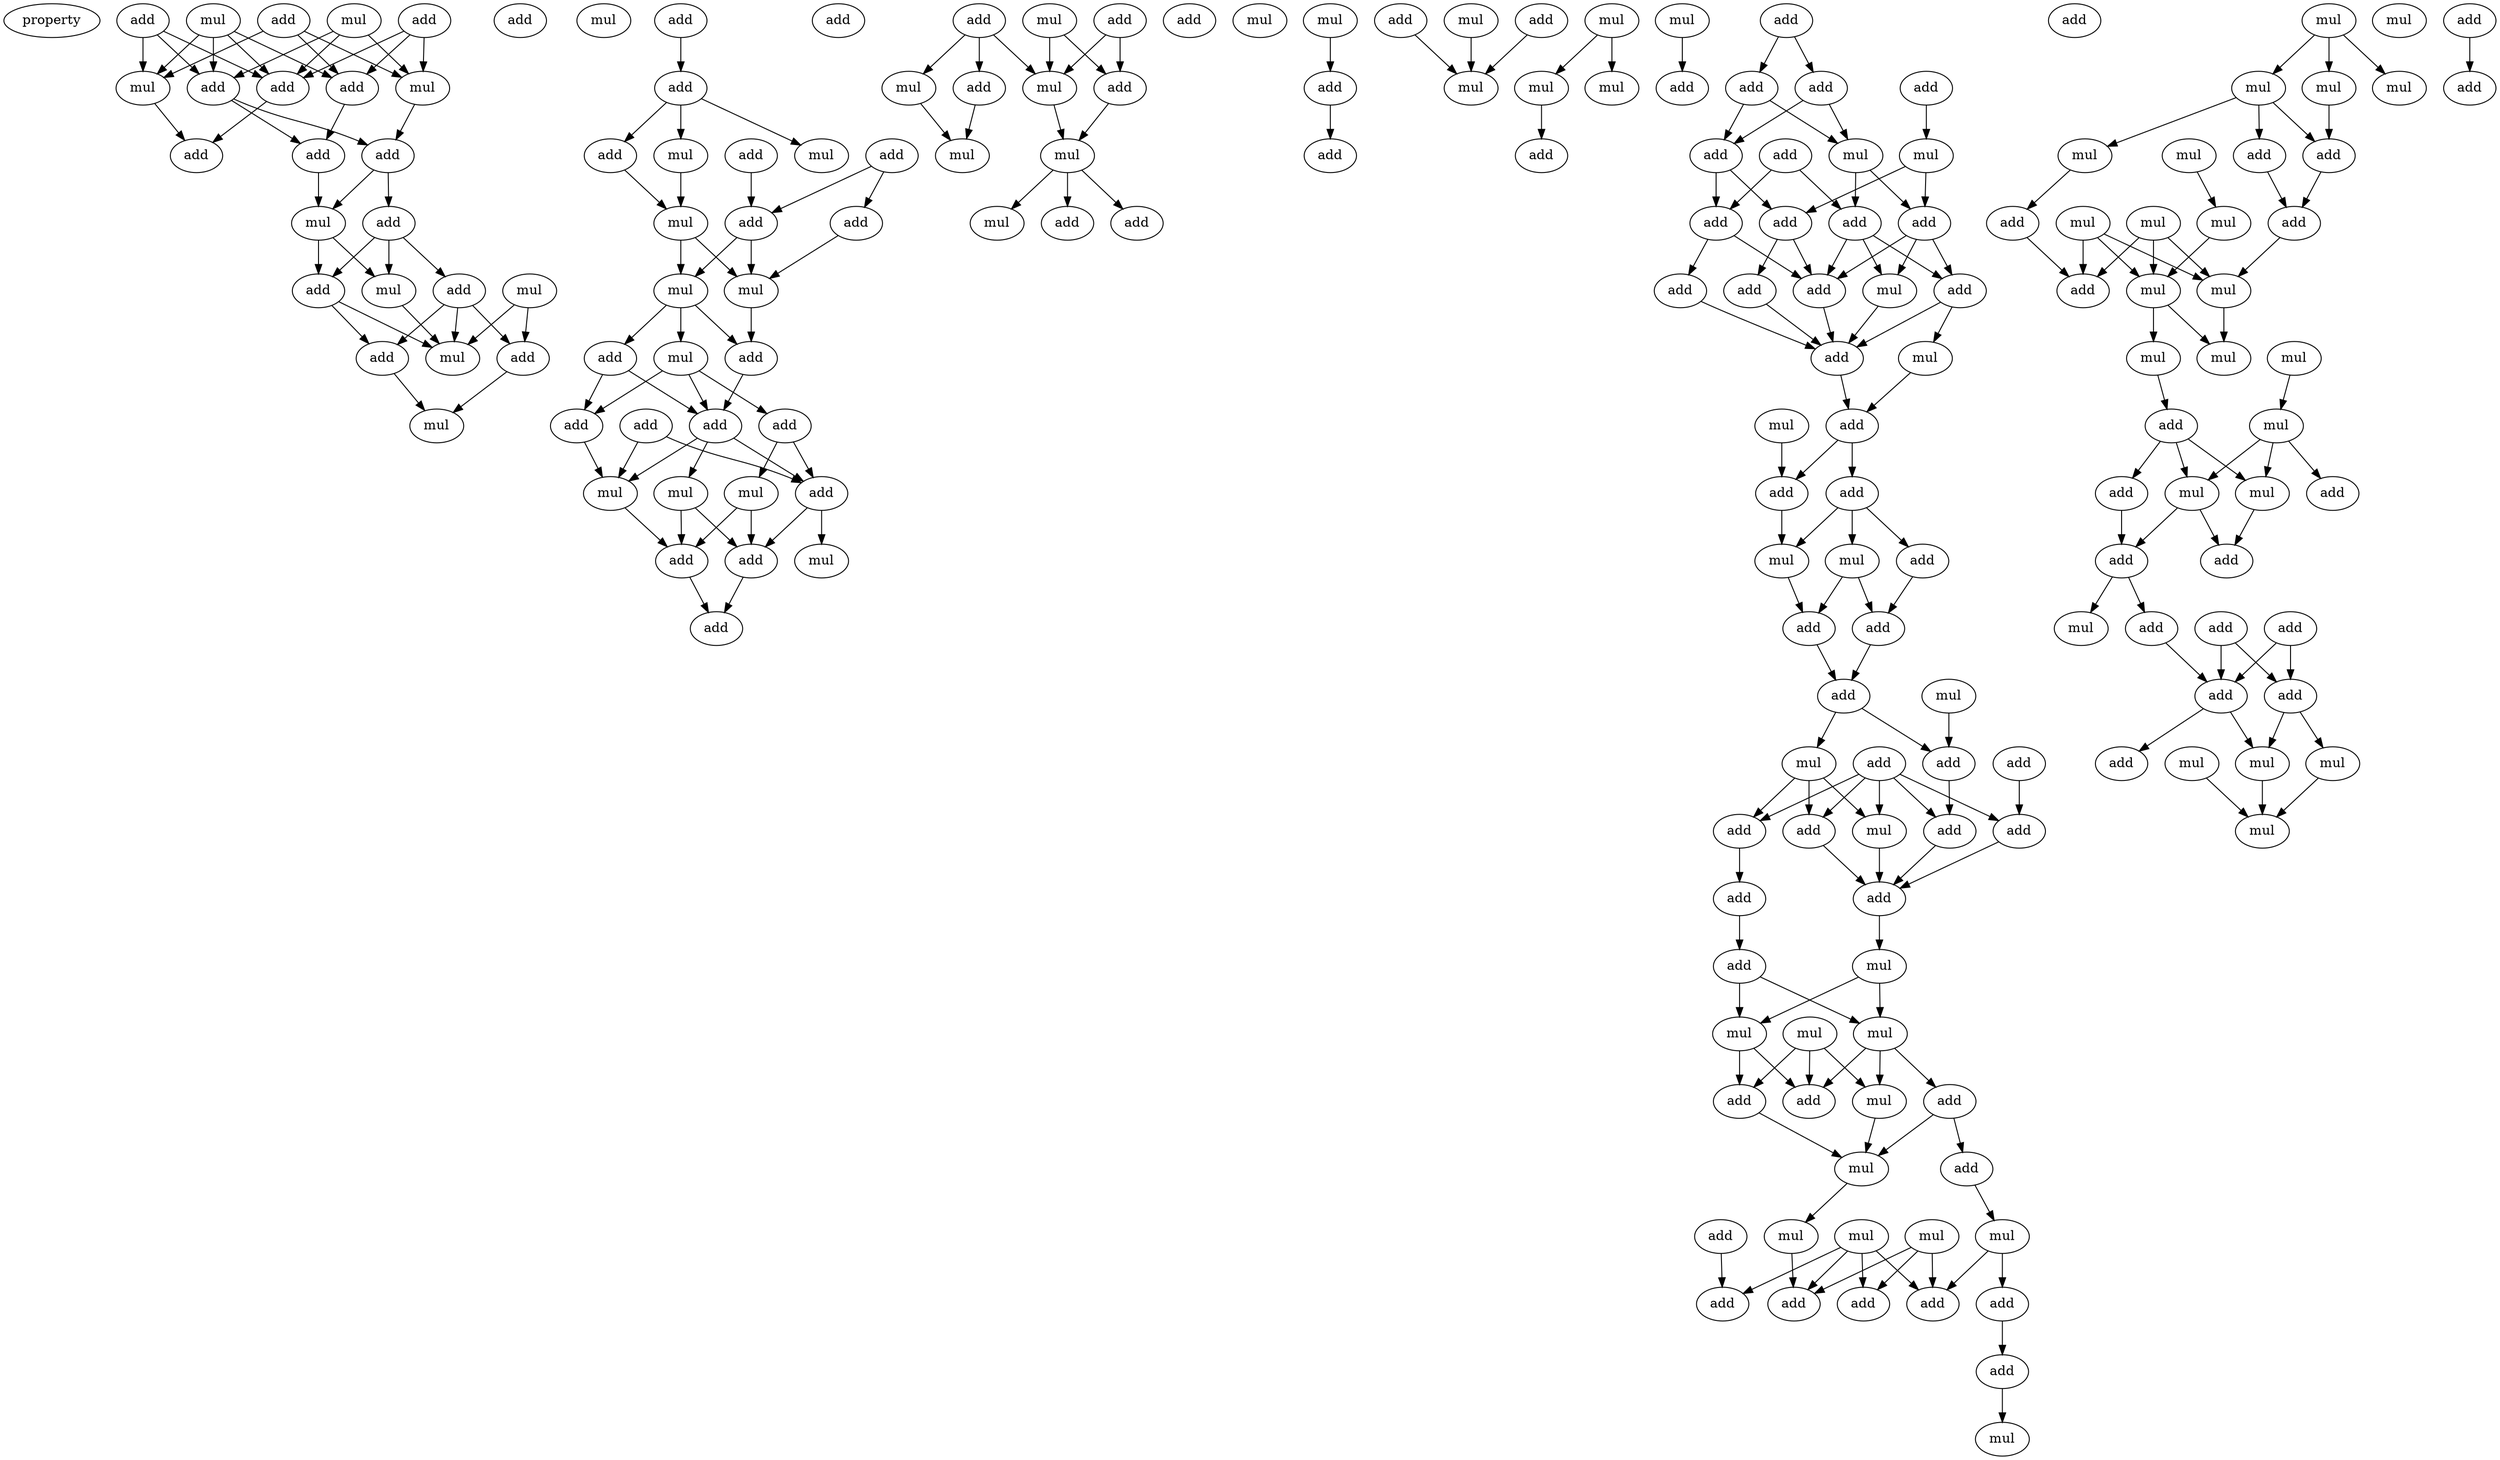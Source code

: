 digraph {
    node [fontcolor=black]
    property [mul=2,lf=1.6]
    0 [ label = mul ];
    1 [ label = add ];
    2 [ label = add ];
    3 [ label = add ];
    4 [ label = mul ];
    5 [ label = add ];
    6 [ label = add ];
    7 [ label = mul ];
    8 [ label = mul ];
    9 [ label = add ];
    10 [ label = add ];
    11 [ label = add ];
    12 [ label = add ];
    13 [ label = add ];
    14 [ label = mul ];
    15 [ label = mul ];
    16 [ label = add ];
    17 [ label = mul ];
    18 [ label = add ];
    19 [ label = mul ];
    20 [ label = add ];
    21 [ label = add ];
    22 [ label = add ];
    23 [ label = mul ];
    24 [ label = mul ];
    25 [ label = add ];
    26 [ label = add ];
    27 [ label = add ];
    28 [ label = mul ];
    29 [ label = add ];
    30 [ label = add ];
    31 [ label = add ];
    32 [ label = mul ];
    33 [ label = add ];
    34 [ label = add ];
    35 [ label = mul ];
    36 [ label = mul ];
    37 [ label = mul ];
    38 [ label = add ];
    39 [ label = mul ];
    40 [ label = add ];
    41 [ label = add ];
    42 [ label = add ];
    43 [ label = add ];
    44 [ label = add ];
    45 [ label = add ];
    46 [ label = mul ];
    47 [ label = mul ];
    48 [ label = mul ];
    49 [ label = add ];
    50 [ label = mul ];
    51 [ label = add ];
    52 [ label = add ];
    53 [ label = add ];
    54 [ label = add ];
    55 [ label = add ];
    56 [ label = mul ];
    57 [ label = mul ];
    58 [ label = mul ];
    59 [ label = add ];
    60 [ label = add ];
    61 [ label = mul ];
    62 [ label = mul ];
    63 [ label = mul ];
    64 [ label = add ];
    65 [ label = add ];
    66 [ label = mul ];
    67 [ label = mul ];
    68 [ label = add ];
    69 [ label = add ];
    70 [ label = add ];
    71 [ label = mul ];
    72 [ label = add ];
    73 [ label = mul ];
    74 [ label = mul ];
    75 [ label = mul ];
    76 [ label = add ];
    77 [ label = mul ];
    78 [ label = mul ];
    79 [ label = add ];
    80 [ label = add ];
    81 [ label = add ];
    82 [ label = add ];
    83 [ label = add ];
    84 [ label = mul ];
    85 [ label = mul ];
    86 [ label = add ];
    87 [ label = add ];
    88 [ label = add ];
    89 [ label = add ];
    90 [ label = add ];
    91 [ label = add ];
    92 [ label = add ];
    93 [ label = add ];
    94 [ label = add ];
    95 [ label = mul ];
    96 [ label = add ];
    97 [ label = mul ];
    98 [ label = add ];
    99 [ label = add ];
    100 [ label = mul ];
    101 [ label = add ];
    102 [ label = add ];
    103 [ label = add ];
    104 [ label = mul ];
    105 [ label = mul ];
    106 [ label = add ];
    107 [ label = add ];
    108 [ label = mul ];
    109 [ label = add ];
    110 [ label = add ];
    111 [ label = mul ];
    112 [ label = add ];
    113 [ label = add ];
    114 [ label = add ];
    115 [ label = add ];
    116 [ label = add ];
    117 [ label = mul ];
    118 [ label = add ];
    119 [ label = add ];
    120 [ label = add ];
    121 [ label = add ];
    122 [ label = add ];
    123 [ label = mul ];
    124 [ label = mul ];
    125 [ label = mul ];
    126 [ label = mul ];
    127 [ label = add ];
    128 [ label = mul ];
    129 [ label = add ];
    130 [ label = add ];
    131 [ label = add ];
    132 [ label = mul ];
    133 [ label = mul ];
    134 [ label = mul ];
    135 [ label = mul ];
    136 [ label = add ];
    137 [ label = mul ];
    138 [ label = add ];
    139 [ label = add ];
    140 [ label = add ];
    141 [ label = add ];
    142 [ label = add ];
    143 [ label = add ];
    144 [ label = mul ];
    145 [ label = mul ];
    146 [ label = mul ];
    147 [ label = mul ];
    148 [ label = mul ];
    149 [ label = mul ];
    150 [ label = mul ];
    151 [ label = add ];
    152 [ label = add ];
    153 [ label = add ];
    154 [ label = mul ];
    155 [ label = mul ];
    156 [ label = mul ];
    157 [ label = add ];
    158 [ label = add ];
    159 [ label = mul ];
    160 [ label = mul ];
    161 [ label = mul ];
    162 [ label = mul ];
    163 [ label = mul ];
    164 [ label = mul ];
    165 [ label = add ];
    166 [ label = add ];
    167 [ label = mul ];
    168 [ label = mul ];
    169 [ label = add ];
    170 [ label = add ];
    171 [ label = add ];
    172 [ label = mul ];
    173 [ label = add ];
    174 [ label = mul ];
    175 [ label = add ];
    176 [ label = add ];
    177 [ label = add ];
    178 [ label = add ];
    179 [ label = add ];
    180 [ label = mul ];
    181 [ label = mul ];
    182 [ label = add ];
    183 [ label = mul ];
    184 [ label = mul ];
    185 [ label = add ];
    0 -> 5 [ name = 0 ];
    0 -> 8 [ name = 1 ];
    0 -> 9 [ name = 2 ];
    1 -> 6 [ name = 3 ];
    1 -> 7 [ name = 4 ];
    1 -> 8 [ name = 5 ];
    2 -> 6 [ name = 6 ];
    2 -> 8 [ name = 7 ];
    2 -> 9 [ name = 8 ];
    3 -> 5 [ name = 9 ];
    3 -> 7 [ name = 10 ];
    3 -> 9 [ name = 11 ];
    4 -> 5 [ name = 12 ];
    4 -> 6 [ name = 13 ];
    4 -> 7 [ name = 14 ];
    4 -> 9 [ name = 15 ];
    5 -> 11 [ name = 16 ];
    5 -> 12 [ name = 17 ];
    6 -> 12 [ name = 18 ];
    7 -> 10 [ name = 19 ];
    8 -> 11 [ name = 20 ];
    9 -> 10 [ name = 21 ];
    11 -> 13 [ name = 22 ];
    11 -> 14 [ name = 23 ];
    12 -> 14 [ name = 24 ];
    13 -> 16 [ name = 25 ];
    13 -> 17 [ name = 26 ];
    13 -> 18 [ name = 27 ];
    14 -> 16 [ name = 28 ];
    14 -> 17 [ name = 29 ];
    15 -> 19 [ name = 30 ];
    15 -> 21 [ name = 31 ];
    16 -> 19 [ name = 32 ];
    16 -> 20 [ name = 33 ];
    17 -> 19 [ name = 34 ];
    18 -> 19 [ name = 35 ];
    18 -> 20 [ name = 36 ];
    18 -> 21 [ name = 37 ];
    20 -> 23 [ name = 38 ];
    21 -> 23 [ name = 39 ];
    25 -> 27 [ name = 40 ];
    27 -> 28 [ name = 41 ];
    27 -> 30 [ name = 42 ];
    27 -> 32 [ name = 43 ];
    29 -> 33 [ name = 44 ];
    29 -> 34 [ name = 45 ];
    30 -> 35 [ name = 46 ];
    31 -> 33 [ name = 47 ];
    32 -> 35 [ name = 48 ];
    33 -> 36 [ name = 49 ];
    33 -> 37 [ name = 50 ];
    34 -> 37 [ name = 51 ];
    35 -> 36 [ name = 52 ];
    35 -> 37 [ name = 53 ];
    36 -> 38 [ name = 54 ];
    36 -> 39 [ name = 55 ];
    36 -> 40 [ name = 56 ];
    37 -> 38 [ name = 57 ];
    38 -> 44 [ name = 58 ];
    39 -> 41 [ name = 59 ];
    39 -> 43 [ name = 60 ];
    39 -> 44 [ name = 61 ];
    40 -> 41 [ name = 62 ];
    40 -> 44 [ name = 63 ];
    41 -> 47 [ name = 64 ];
    42 -> 45 [ name = 65 ];
    42 -> 47 [ name = 66 ];
    43 -> 45 [ name = 67 ];
    43 -> 46 [ name = 68 ];
    44 -> 45 [ name = 69 ];
    44 -> 47 [ name = 70 ];
    44 -> 48 [ name = 71 ];
    45 -> 50 [ name = 72 ];
    45 -> 51 [ name = 73 ];
    46 -> 49 [ name = 74 ];
    46 -> 51 [ name = 75 ];
    47 -> 49 [ name = 76 ];
    48 -> 49 [ name = 77 ];
    48 -> 51 [ name = 78 ];
    49 -> 52 [ name = 79 ];
    51 -> 52 [ name = 80 ];
    53 -> 57 [ name = 81 ];
    53 -> 58 [ name = 82 ];
    53 -> 60 [ name = 83 ];
    54 -> 58 [ name = 84 ];
    54 -> 59 [ name = 85 ];
    56 -> 58 [ name = 86 ];
    56 -> 59 [ name = 87 ];
    57 -> 61 [ name = 88 ];
    58 -> 62 [ name = 89 ];
    59 -> 62 [ name = 90 ];
    60 -> 61 [ name = 91 ];
    62 -> 63 [ name = 92 ];
    62 -> 64 [ name = 93 ];
    62 -> 65 [ name = 94 ];
    67 -> 68 [ name = 95 ];
    68 -> 69 [ name = 96 ];
    70 -> 73 [ name = 97 ];
    71 -> 73 [ name = 98 ];
    72 -> 73 [ name = 99 ];
    74 -> 77 [ name = 100 ];
    74 -> 78 [ name = 101 ];
    75 -> 76 [ name = 102 ];
    77 -> 79 [ name = 103 ];
    80 -> 81 [ name = 104 ];
    80 -> 82 [ name = 105 ];
    81 -> 85 [ name = 106 ];
    81 -> 87 [ name = 107 ];
    82 -> 85 [ name = 108 ];
    82 -> 87 [ name = 109 ];
    83 -> 84 [ name = 110 ];
    84 -> 88 [ name = 111 ];
    84 -> 89 [ name = 112 ];
    85 -> 88 [ name = 113 ];
    85 -> 91 [ name = 114 ];
    86 -> 90 [ name = 115 ];
    86 -> 91 [ name = 116 ];
    87 -> 89 [ name = 117 ];
    87 -> 90 [ name = 118 ];
    88 -> 92 [ name = 119 ];
    88 -> 95 [ name = 120 ];
    88 -> 96 [ name = 121 ];
    89 -> 94 [ name = 122 ];
    89 -> 96 [ name = 123 ];
    90 -> 93 [ name = 124 ];
    90 -> 96 [ name = 125 ];
    91 -> 92 [ name = 126 ];
    91 -> 95 [ name = 127 ];
    91 -> 96 [ name = 128 ];
    92 -> 97 [ name = 129 ];
    92 -> 98 [ name = 130 ];
    93 -> 98 [ name = 131 ];
    94 -> 98 [ name = 132 ];
    95 -> 98 [ name = 133 ];
    96 -> 98 [ name = 134 ];
    97 -> 99 [ name = 135 ];
    98 -> 99 [ name = 136 ];
    99 -> 101 [ name = 137 ];
    99 -> 102 [ name = 138 ];
    100 -> 101 [ name = 139 ];
    101 -> 104 [ name = 140 ];
    102 -> 103 [ name = 141 ];
    102 -> 104 [ name = 142 ];
    102 -> 105 [ name = 143 ];
    103 -> 107 [ name = 144 ];
    104 -> 106 [ name = 145 ];
    105 -> 106 [ name = 146 ];
    105 -> 107 [ name = 147 ];
    106 -> 109 [ name = 148 ];
    107 -> 109 [ name = 149 ];
    108 -> 113 [ name = 150 ];
    109 -> 111 [ name = 151 ];
    109 -> 113 [ name = 152 ];
    111 -> 115 [ name = 153 ];
    111 -> 116 [ name = 154 ];
    111 -> 117 [ name = 155 ];
    112 -> 119 [ name = 156 ];
    113 -> 118 [ name = 157 ];
    114 -> 115 [ name = 158 ];
    114 -> 116 [ name = 159 ];
    114 -> 117 [ name = 160 ];
    114 -> 118 [ name = 161 ];
    114 -> 119 [ name = 162 ];
    115 -> 120 [ name = 163 ];
    116 -> 121 [ name = 164 ];
    117 -> 120 [ name = 165 ];
    118 -> 120 [ name = 166 ];
    119 -> 120 [ name = 167 ];
    120 -> 123 [ name = 168 ];
    121 -> 122 [ name = 169 ];
    122 -> 124 [ name = 170 ];
    122 -> 125 [ name = 171 ];
    123 -> 124 [ name = 172 ];
    123 -> 125 [ name = 173 ];
    124 -> 129 [ name = 174 ];
    124 -> 130 [ name = 175 ];
    125 -> 127 [ name = 176 ];
    125 -> 128 [ name = 177 ];
    125 -> 130 [ name = 178 ];
    126 -> 128 [ name = 179 ];
    126 -> 129 [ name = 180 ];
    126 -> 130 [ name = 181 ];
    127 -> 131 [ name = 182 ];
    127 -> 132 [ name = 183 ];
    128 -> 132 [ name = 184 ];
    129 -> 132 [ name = 185 ];
    131 -> 137 [ name = 186 ];
    132 -> 135 [ name = 187 ];
    133 -> 138 [ name = 188 ];
    133 -> 139 [ name = 189 ];
    133 -> 140 [ name = 190 ];
    133 -> 142 [ name = 191 ];
    134 -> 139 [ name = 192 ];
    134 -> 140 [ name = 193 ];
    134 -> 142 [ name = 194 ];
    135 -> 140 [ name = 195 ];
    136 -> 138 [ name = 196 ];
    137 -> 139 [ name = 197 ];
    137 -> 141 [ name = 198 ];
    141 -> 143 [ name = 199 ];
    143 -> 145 [ name = 200 ];
    144 -> 146 [ name = 201 ];
    144 -> 147 [ name = 202 ];
    144 -> 148 [ name = 203 ];
    146 -> 152 [ name = 204 ];
    147 -> 150 [ name = 205 ];
    147 -> 151 [ name = 206 ];
    147 -> 152 [ name = 207 ];
    149 -> 154 [ name = 208 ];
    150 -> 157 [ name = 209 ];
    151 -> 153 [ name = 210 ];
    152 -> 153 [ name = 211 ];
    153 -> 159 [ name = 212 ];
    154 -> 160 [ name = 213 ];
    155 -> 158 [ name = 214 ];
    155 -> 159 [ name = 215 ];
    155 -> 160 [ name = 216 ];
    156 -> 158 [ name = 217 ];
    156 -> 159 [ name = 218 ];
    156 -> 160 [ name = 219 ];
    157 -> 158 [ name = 220 ];
    159 -> 161 [ name = 221 ];
    160 -> 161 [ name = 222 ];
    160 -> 163 [ name = 223 ];
    162 -> 164 [ name = 224 ];
    163 -> 165 [ name = 225 ];
    164 -> 167 [ name = 226 ];
    164 -> 168 [ name = 227 ];
    164 -> 169 [ name = 228 ];
    165 -> 166 [ name = 229 ];
    165 -> 167 [ name = 230 ];
    165 -> 168 [ name = 231 ];
    166 -> 170 [ name = 232 ];
    167 -> 170 [ name = 233 ];
    167 -> 171 [ name = 234 ];
    168 -> 171 [ name = 235 ];
    170 -> 172 [ name = 236 ];
    170 -> 173 [ name = 237 ];
    173 -> 178 [ name = 238 ];
    175 -> 177 [ name = 239 ];
    175 -> 178 [ name = 240 ];
    176 -> 177 [ name = 241 ];
    176 -> 178 [ name = 242 ];
    177 -> 181 [ name = 243 ];
    177 -> 183 [ name = 244 ];
    178 -> 179 [ name = 245 ];
    178 -> 181 [ name = 246 ];
    180 -> 184 [ name = 247 ];
    181 -> 184 [ name = 248 ];
    182 -> 185 [ name = 249 ];
    183 -> 184 [ name = 250 ];
}
